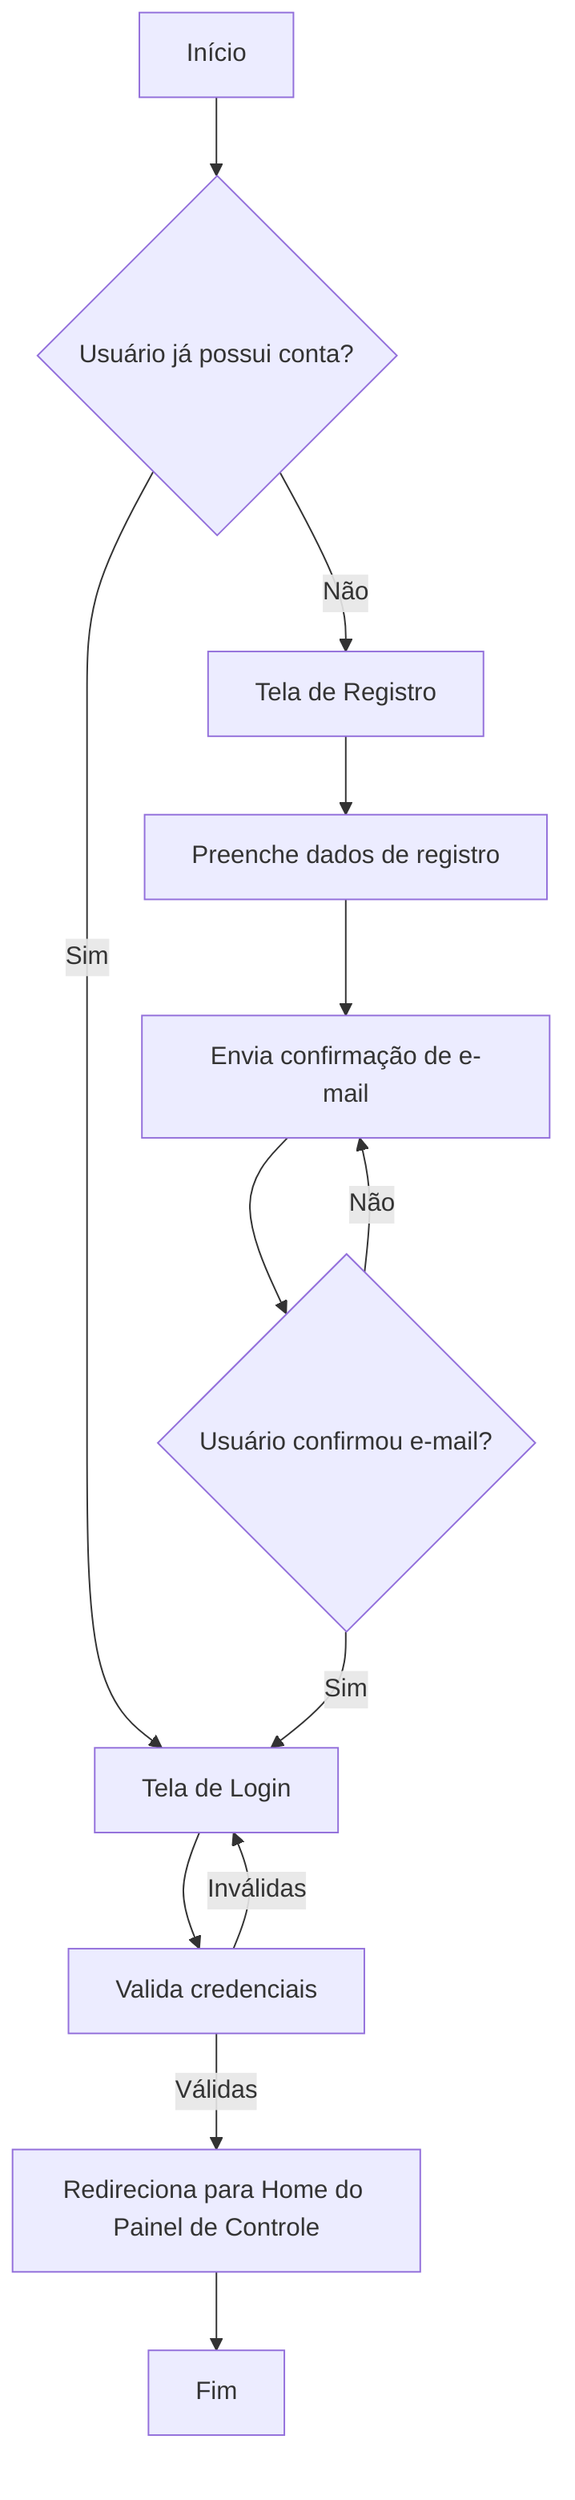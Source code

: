 flowchart TD
    A[Início] --> B{Usuário já possui conta?}
    B -- Sim --> C[Tela de Login]
    B -- Não --> D[Tela de Registro]
    
    D --> E[Preenche dados de registro]
    E --> F[Envia confirmação de e-mail]
    F --> G{Usuário confirmou e-mail?}
    G -- Não --> F
    G -- Sim --> C[Tela de Login]
    
    C --> H[Valida credenciais]
    H -- Inválidas --> C
    H -- Válidas --> I[Redireciona para Home do Painel de Controle]
    I --> J[Fim]